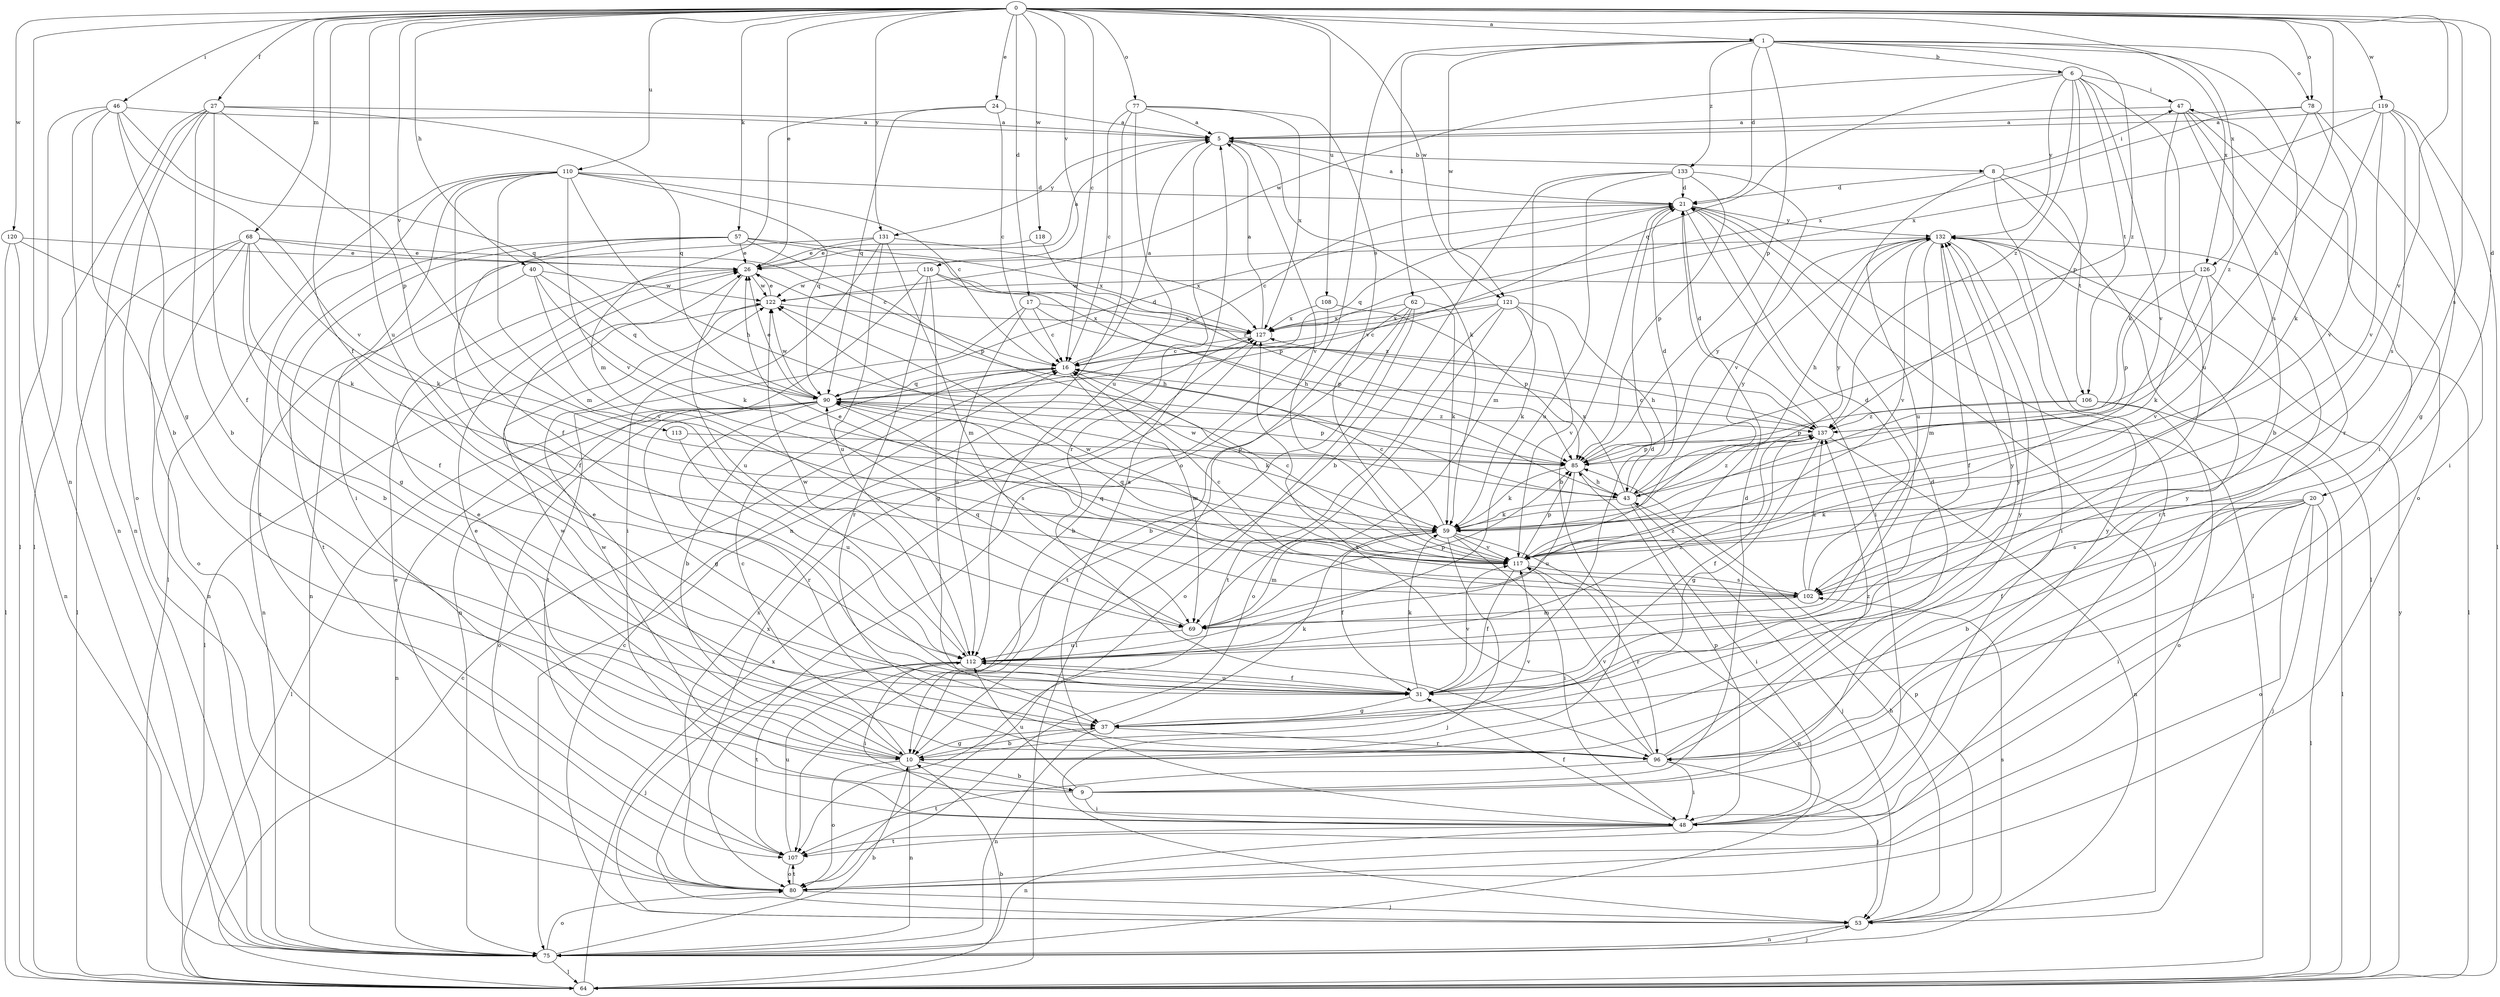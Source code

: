 strict digraph  {
0;
1;
5;
6;
8;
9;
10;
16;
17;
20;
21;
24;
26;
27;
31;
37;
40;
43;
46;
47;
48;
53;
57;
59;
62;
64;
68;
69;
75;
77;
78;
80;
85;
90;
96;
102;
106;
107;
108;
110;
112;
113;
116;
117;
118;
119;
120;
121;
122;
126;
127;
131;
132;
133;
137;
0 -> 1  [label=a];
0 -> 16  [label=c];
0 -> 17  [label=d];
0 -> 20  [label=d];
0 -> 24  [label=e];
0 -> 26  [label=e];
0 -> 27  [label=f];
0 -> 31  [label=f];
0 -> 40  [label=h];
0 -> 43  [label=h];
0 -> 46  [label=i];
0 -> 57  [label=k];
0 -> 68  [label=m];
0 -> 75  [label=n];
0 -> 77  [label=o];
0 -> 78  [label=o];
0 -> 102  [label=s];
0 -> 108  [label=u];
0 -> 110  [label=u];
0 -> 112  [label=u];
0 -> 113  [label=v];
0 -> 116  [label=v];
0 -> 117  [label=v];
0 -> 118  [label=w];
0 -> 119  [label=w];
0 -> 120  [label=w];
0 -> 121  [label=w];
0 -> 126  [label=x];
0 -> 131  [label=y];
1 -> 6  [label=b];
1 -> 21  [label=d];
1 -> 62  [label=l];
1 -> 78  [label=o];
1 -> 80  [label=o];
1 -> 85  [label=p];
1 -> 102  [label=s];
1 -> 121  [label=w];
1 -> 126  [label=x];
1 -> 133  [label=z];
1 -> 137  [label=z];
5 -> 8  [label=b];
5 -> 59  [label=k];
5 -> 96  [label=r];
5 -> 117  [label=v];
5 -> 131  [label=y];
6 -> 47  [label=i];
6 -> 85  [label=p];
6 -> 90  [label=q];
6 -> 106  [label=t];
6 -> 112  [label=u];
6 -> 117  [label=v];
6 -> 122  [label=w];
6 -> 132  [label=y];
6 -> 137  [label=z];
8 -> 21  [label=d];
8 -> 47  [label=i];
8 -> 64  [label=l];
8 -> 106  [label=t];
8 -> 107  [label=t];
8 -> 112  [label=u];
9 -> 21  [label=d];
9 -> 26  [label=e];
9 -> 47  [label=i];
9 -> 48  [label=i];
9 -> 112  [label=u];
9 -> 122  [label=w];
9 -> 132  [label=y];
10 -> 9  [label=b];
10 -> 16  [label=c];
10 -> 26  [label=e];
10 -> 37  [label=g];
10 -> 75  [label=n];
10 -> 80  [label=o];
10 -> 117  [label=v];
10 -> 122  [label=w];
16 -> 5  [label=a];
16 -> 10  [label=b];
16 -> 69  [label=m];
16 -> 90  [label=q];
17 -> 16  [label=c];
17 -> 85  [label=p];
17 -> 107  [label=t];
17 -> 112  [label=u];
17 -> 127  [label=x];
20 -> 10  [label=b];
20 -> 31  [label=f];
20 -> 48  [label=i];
20 -> 53  [label=j];
20 -> 59  [label=k];
20 -> 64  [label=l];
20 -> 80  [label=o];
20 -> 102  [label=s];
21 -> 5  [label=a];
21 -> 10  [label=b];
21 -> 16  [label=c];
21 -> 48  [label=i];
21 -> 53  [label=j];
21 -> 64  [label=l];
21 -> 90  [label=q];
21 -> 132  [label=y];
24 -> 5  [label=a];
24 -> 16  [label=c];
24 -> 69  [label=m];
24 -> 90  [label=q];
26 -> 5  [label=a];
26 -> 43  [label=h];
26 -> 112  [label=u];
26 -> 122  [label=w];
27 -> 5  [label=a];
27 -> 10  [label=b];
27 -> 31  [label=f];
27 -> 64  [label=l];
27 -> 75  [label=n];
27 -> 80  [label=o];
27 -> 85  [label=p];
27 -> 90  [label=q];
31 -> 21  [label=d];
31 -> 37  [label=g];
31 -> 59  [label=k];
31 -> 112  [label=u];
31 -> 117  [label=v];
31 -> 132  [label=y];
37 -> 10  [label=b];
37 -> 59  [label=k];
37 -> 75  [label=n];
37 -> 96  [label=r];
37 -> 132  [label=y];
40 -> 59  [label=k];
40 -> 75  [label=n];
40 -> 90  [label=q];
40 -> 117  [label=v];
40 -> 122  [label=w];
43 -> 21  [label=d];
43 -> 48  [label=i];
43 -> 53  [label=j];
43 -> 59  [label=k];
43 -> 127  [label=x];
43 -> 132  [label=y];
43 -> 137  [label=z];
46 -> 5  [label=a];
46 -> 10  [label=b];
46 -> 37  [label=g];
46 -> 64  [label=l];
46 -> 75  [label=n];
46 -> 90  [label=q];
46 -> 117  [label=v];
47 -> 5  [label=a];
47 -> 10  [label=b];
47 -> 59  [label=k];
47 -> 80  [label=o];
47 -> 96  [label=r];
48 -> 5  [label=a];
48 -> 31  [label=f];
48 -> 75  [label=n];
48 -> 85  [label=p];
48 -> 107  [label=t];
48 -> 132  [label=y];
53 -> 16  [label=c];
53 -> 43  [label=h];
53 -> 75  [label=n];
53 -> 85  [label=p];
53 -> 102  [label=s];
53 -> 127  [label=x];
57 -> 10  [label=b];
57 -> 26  [label=e];
57 -> 31  [label=f];
57 -> 85  [label=p];
57 -> 107  [label=t];
57 -> 127  [label=x];
57 -> 137  [label=z];
59 -> 16  [label=c];
59 -> 31  [label=f];
59 -> 48  [label=i];
59 -> 53  [label=j];
59 -> 69  [label=m];
59 -> 75  [label=n];
59 -> 117  [label=v];
59 -> 132  [label=y];
62 -> 10  [label=b];
62 -> 59  [label=k];
62 -> 64  [label=l];
62 -> 80  [label=o];
62 -> 107  [label=t];
62 -> 127  [label=x];
64 -> 10  [label=b];
64 -> 16  [label=c];
64 -> 127  [label=x];
64 -> 132  [label=y];
68 -> 16  [label=c];
68 -> 26  [label=e];
68 -> 31  [label=f];
68 -> 37  [label=g];
68 -> 59  [label=k];
68 -> 64  [label=l];
68 -> 75  [label=n];
68 -> 80  [label=o];
69 -> 85  [label=p];
69 -> 90  [label=q];
69 -> 112  [label=u];
69 -> 137  [label=z];
75 -> 10  [label=b];
75 -> 53  [label=j];
75 -> 64  [label=l];
75 -> 80  [label=o];
77 -> 5  [label=a];
77 -> 16  [label=c];
77 -> 75  [label=n];
77 -> 112  [label=u];
77 -> 117  [label=v];
77 -> 127  [label=x];
78 -> 5  [label=a];
78 -> 48  [label=i];
78 -> 117  [label=v];
78 -> 127  [label=x];
78 -> 137  [label=z];
80 -> 26  [label=e];
80 -> 53  [label=j];
80 -> 107  [label=t];
80 -> 127  [label=x];
85 -> 43  [label=h];
85 -> 59  [label=k];
85 -> 112  [label=u];
85 -> 132  [label=y];
90 -> 21  [label=d];
90 -> 26  [label=e];
90 -> 37  [label=g];
90 -> 59  [label=k];
90 -> 64  [label=l];
90 -> 75  [label=n];
90 -> 80  [label=o];
90 -> 85  [label=p];
90 -> 96  [label=r];
90 -> 102  [label=s];
90 -> 122  [label=w];
90 -> 137  [label=z];
96 -> 21  [label=d];
96 -> 26  [label=e];
96 -> 48  [label=i];
96 -> 53  [label=j];
96 -> 107  [label=t];
96 -> 117  [label=v];
96 -> 127  [label=x];
96 -> 132  [label=y];
96 -> 137  [label=z];
102 -> 16  [label=c];
102 -> 21  [label=d];
102 -> 69  [label=m];
102 -> 90  [label=q];
102 -> 122  [label=w];
102 -> 137  [label=z];
106 -> 64  [label=l];
106 -> 80  [label=o];
106 -> 85  [label=p];
106 -> 137  [label=z];
107 -> 80  [label=o];
107 -> 112  [label=u];
108 -> 10  [label=b];
108 -> 85  [label=p];
108 -> 127  [label=x];
110 -> 16  [label=c];
110 -> 21  [label=d];
110 -> 31  [label=f];
110 -> 43  [label=h];
110 -> 48  [label=i];
110 -> 64  [label=l];
110 -> 69  [label=m];
110 -> 90  [label=q];
110 -> 107  [label=t];
110 -> 117  [label=v];
112 -> 31  [label=f];
112 -> 48  [label=i];
112 -> 53  [label=j];
112 -> 107  [label=t];
112 -> 122  [label=w];
112 -> 137  [label=z];
113 -> 85  [label=p];
113 -> 112  [label=u];
116 -> 37  [label=g];
116 -> 43  [label=h];
116 -> 75  [label=n];
116 -> 96  [label=r];
116 -> 122  [label=w];
116 -> 137  [label=z];
117 -> 16  [label=c];
117 -> 26  [label=e];
117 -> 31  [label=f];
117 -> 85  [label=p];
117 -> 90  [label=q];
117 -> 96  [label=r];
117 -> 102  [label=s];
117 -> 122  [label=w];
118 -> 26  [label=e];
118 -> 85  [label=p];
119 -> 5  [label=a];
119 -> 37  [label=g];
119 -> 59  [label=k];
119 -> 64  [label=l];
119 -> 102  [label=s];
119 -> 117  [label=v];
119 -> 127  [label=x];
120 -> 26  [label=e];
120 -> 59  [label=k];
120 -> 64  [label=l];
120 -> 75  [label=n];
121 -> 16  [label=c];
121 -> 43  [label=h];
121 -> 59  [label=k];
121 -> 80  [label=o];
121 -> 107  [label=t];
121 -> 117  [label=v];
121 -> 127  [label=x];
122 -> 26  [label=e];
122 -> 64  [label=l];
122 -> 127  [label=x];
126 -> 59  [label=k];
126 -> 85  [label=p];
126 -> 96  [label=r];
126 -> 117  [label=v];
126 -> 122  [label=w];
127 -> 5  [label=a];
127 -> 16  [label=c];
131 -> 26  [label=e];
131 -> 48  [label=i];
131 -> 69  [label=m];
131 -> 75  [label=n];
131 -> 112  [label=u];
131 -> 127  [label=x];
132 -> 26  [label=e];
132 -> 31  [label=f];
132 -> 43  [label=h];
132 -> 48  [label=i];
132 -> 64  [label=l];
132 -> 69  [label=m];
132 -> 117  [label=v];
133 -> 10  [label=b];
133 -> 21  [label=d];
133 -> 69  [label=m];
133 -> 85  [label=p];
133 -> 112  [label=u];
133 -> 117  [label=v];
137 -> 16  [label=c];
137 -> 21  [label=d];
137 -> 31  [label=f];
137 -> 37  [label=g];
137 -> 75  [label=n];
137 -> 85  [label=p];
}
